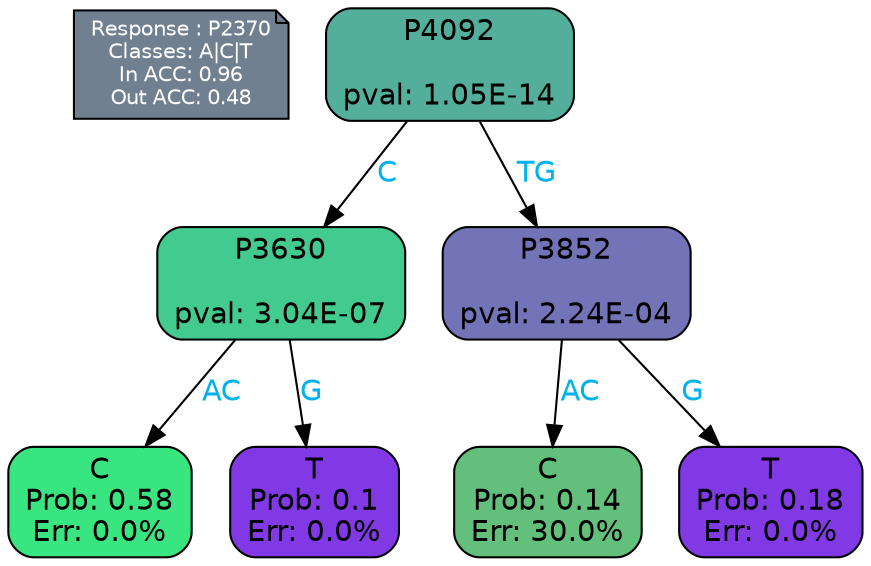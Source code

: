 digraph Tree {
node [shape=box, style="filled, rounded", color="black", fontname=helvetica] ;
graph [ranksep=equally, splines=polylines, bgcolor=transparent, dpi=600] ;
edge [fontname=helvetica] ;
LEGEND [label="Response : P2370
Classes: A|C|T
In ACC: 0.96
Out ACC: 0.48
",shape=note,align=left,style=filled,fillcolor="slategray",fontcolor="white",fontsize=10];1 [label="P4092

pval: 1.05E-14", fillcolor="#53af9c"] ;
2 [label="P3630

pval: 3.04E-07", fillcolor="#43cb8f"] ;
3 [label="C
Prob: 0.58
Err: 0.0%", fillcolor="#39e581"] ;
4 [label="T
Prob: 0.1
Err: 0.0%", fillcolor="#8139e5"] ;
5 [label="P3852

pval: 2.24E-04", fillcolor="#7373b7"] ;
6 [label="C
Prob: 0.14
Err: 30.0%", fillcolor="#62bf7c"] ;
7 [label="T
Prob: 0.18
Err: 0.0%", fillcolor="#8139e5"] ;
1 -> 2 [label="C",fontcolor=deepskyblue2] ;
1 -> 5 [label="TG",fontcolor=deepskyblue2] ;
2 -> 3 [label="AC",fontcolor=deepskyblue2] ;
2 -> 4 [label="G",fontcolor=deepskyblue2] ;
5 -> 6 [label="AC",fontcolor=deepskyblue2] ;
5 -> 7 [label="G",fontcolor=deepskyblue2] ;
{rank = same; 3;4;6;7;}{rank = same; LEGEND;1;}}